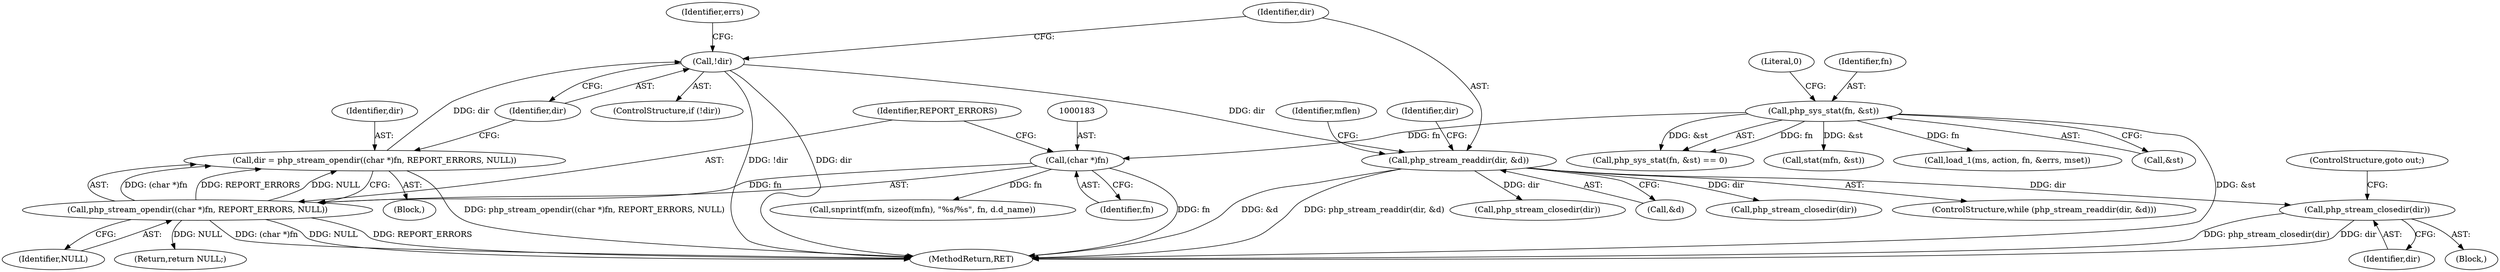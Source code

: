 digraph "0_php_a72cd07f2983dc43a6bb35209dc4687852e53c09@API" {
"1000228" [label="(Call,php_stream_closedir(dir))"];
"1000195" [label="(Call,php_stream_readdir(dir, &d))"];
"1000188" [label="(Call,!dir)"];
"1000179" [label="(Call,dir = php_stream_opendir((char *)fn, REPORT_ERRORS, NULL))"];
"1000181" [label="(Call,php_stream_opendir((char *)fn, REPORT_ERRORS, NULL))"];
"1000182" [label="(Call,(char *)fn)"];
"1000167" [label="(Call,php_sys_stat(fn, &st))"];
"1000296" [label="(Call,php_stream_closedir(dir))"];
"1000331" [label="(Call,load_1(ms, action, fn, &errs, mset))"];
"1000186" [label="(Identifier,NULL)"];
"1000180" [label="(Identifier,dir)"];
"1000230" [label="(ControlStructure,goto out;)"];
"1000507" [label="(Return,return NULL;)"];
"1000181" [label="(Call,php_stream_opendir((char *)fn, REPORT_ERRORS, NULL))"];
"1000184" [label="(Identifier,fn)"];
"1000176" [label="(Block,)"];
"1000169" [label="(Call,&st)"];
"1000166" [label="(Call,php_sys_stat(fn, &st) == 0)"];
"1000194" [label="(ControlStructure,while (php_stream_readdir(dir, &d)))"];
"1000228" [label="(Call,php_stream_closedir(dir))"];
"1000271" [label="(Call,php_stream_closedir(dir))"];
"1000204" [label="(Call,snprintf(mfn, sizeof(mfn), \"%s/%s\", fn, d.d_name))"];
"1000203" [label="(Identifier,mflen)"];
"1000171" [label="(Literal,0)"];
"1000185" [label="(Identifier,REPORT_ERRORS)"];
"1000511" [label="(MethodReturn,RET)"];
"1000229" [label="(Identifier,dir)"];
"1000197" [label="(Call,&d)"];
"1000182" [label="(Call,(char *)fn)"];
"1000189" [label="(Identifier,dir)"];
"1000167" [label="(Call,php_sys_stat(fn, &st))"];
"1000179" [label="(Call,dir = php_stream_opendir((char *)fn, REPORT_ERRORS, NULL))"];
"1000195" [label="(Call,php_stream_readdir(dir, &d))"];
"1000192" [label="(Identifier,errs)"];
"1000297" [label="(Identifier,dir)"];
"1000196" [label="(Identifier,dir)"];
"1000234" [label="(Call,stat(mfn, &st))"];
"1000187" [label="(ControlStructure,if (!dir))"];
"1000168" [label="(Identifier,fn)"];
"1000188" [label="(Call,!dir)"];
"1000214" [label="(Block,)"];
"1000228" -> "1000214"  [label="AST: "];
"1000228" -> "1000229"  [label="CFG: "];
"1000229" -> "1000228"  [label="AST: "];
"1000230" -> "1000228"  [label="CFG: "];
"1000228" -> "1000511"  [label="DDG: php_stream_closedir(dir)"];
"1000228" -> "1000511"  [label="DDG: dir"];
"1000195" -> "1000228"  [label="DDG: dir"];
"1000195" -> "1000194"  [label="AST: "];
"1000195" -> "1000197"  [label="CFG: "];
"1000196" -> "1000195"  [label="AST: "];
"1000197" -> "1000195"  [label="AST: "];
"1000203" -> "1000195"  [label="CFG: "];
"1000297" -> "1000195"  [label="CFG: "];
"1000195" -> "1000511"  [label="DDG: php_stream_readdir(dir, &d)"];
"1000195" -> "1000511"  [label="DDG: &d"];
"1000188" -> "1000195"  [label="DDG: dir"];
"1000195" -> "1000271"  [label="DDG: dir"];
"1000195" -> "1000296"  [label="DDG: dir"];
"1000188" -> "1000187"  [label="AST: "];
"1000188" -> "1000189"  [label="CFG: "];
"1000189" -> "1000188"  [label="AST: "];
"1000192" -> "1000188"  [label="CFG: "];
"1000196" -> "1000188"  [label="CFG: "];
"1000188" -> "1000511"  [label="DDG: !dir"];
"1000188" -> "1000511"  [label="DDG: dir"];
"1000179" -> "1000188"  [label="DDG: dir"];
"1000179" -> "1000176"  [label="AST: "];
"1000179" -> "1000181"  [label="CFG: "];
"1000180" -> "1000179"  [label="AST: "];
"1000181" -> "1000179"  [label="AST: "];
"1000189" -> "1000179"  [label="CFG: "];
"1000179" -> "1000511"  [label="DDG: php_stream_opendir((char *)fn, REPORT_ERRORS, NULL)"];
"1000181" -> "1000179"  [label="DDG: (char *)fn"];
"1000181" -> "1000179"  [label="DDG: REPORT_ERRORS"];
"1000181" -> "1000179"  [label="DDG: NULL"];
"1000181" -> "1000186"  [label="CFG: "];
"1000182" -> "1000181"  [label="AST: "];
"1000185" -> "1000181"  [label="AST: "];
"1000186" -> "1000181"  [label="AST: "];
"1000181" -> "1000511"  [label="DDG: REPORT_ERRORS"];
"1000181" -> "1000511"  [label="DDG: (char *)fn"];
"1000181" -> "1000511"  [label="DDG: NULL"];
"1000182" -> "1000181"  [label="DDG: fn"];
"1000181" -> "1000507"  [label="DDG: NULL"];
"1000182" -> "1000184"  [label="CFG: "];
"1000183" -> "1000182"  [label="AST: "];
"1000184" -> "1000182"  [label="AST: "];
"1000185" -> "1000182"  [label="CFG: "];
"1000182" -> "1000511"  [label="DDG: fn"];
"1000167" -> "1000182"  [label="DDG: fn"];
"1000182" -> "1000204"  [label="DDG: fn"];
"1000167" -> "1000166"  [label="AST: "];
"1000167" -> "1000169"  [label="CFG: "];
"1000168" -> "1000167"  [label="AST: "];
"1000169" -> "1000167"  [label="AST: "];
"1000171" -> "1000167"  [label="CFG: "];
"1000167" -> "1000511"  [label="DDG: &st"];
"1000167" -> "1000166"  [label="DDG: fn"];
"1000167" -> "1000166"  [label="DDG: &st"];
"1000167" -> "1000234"  [label="DDG: &st"];
"1000167" -> "1000331"  [label="DDG: fn"];
}
